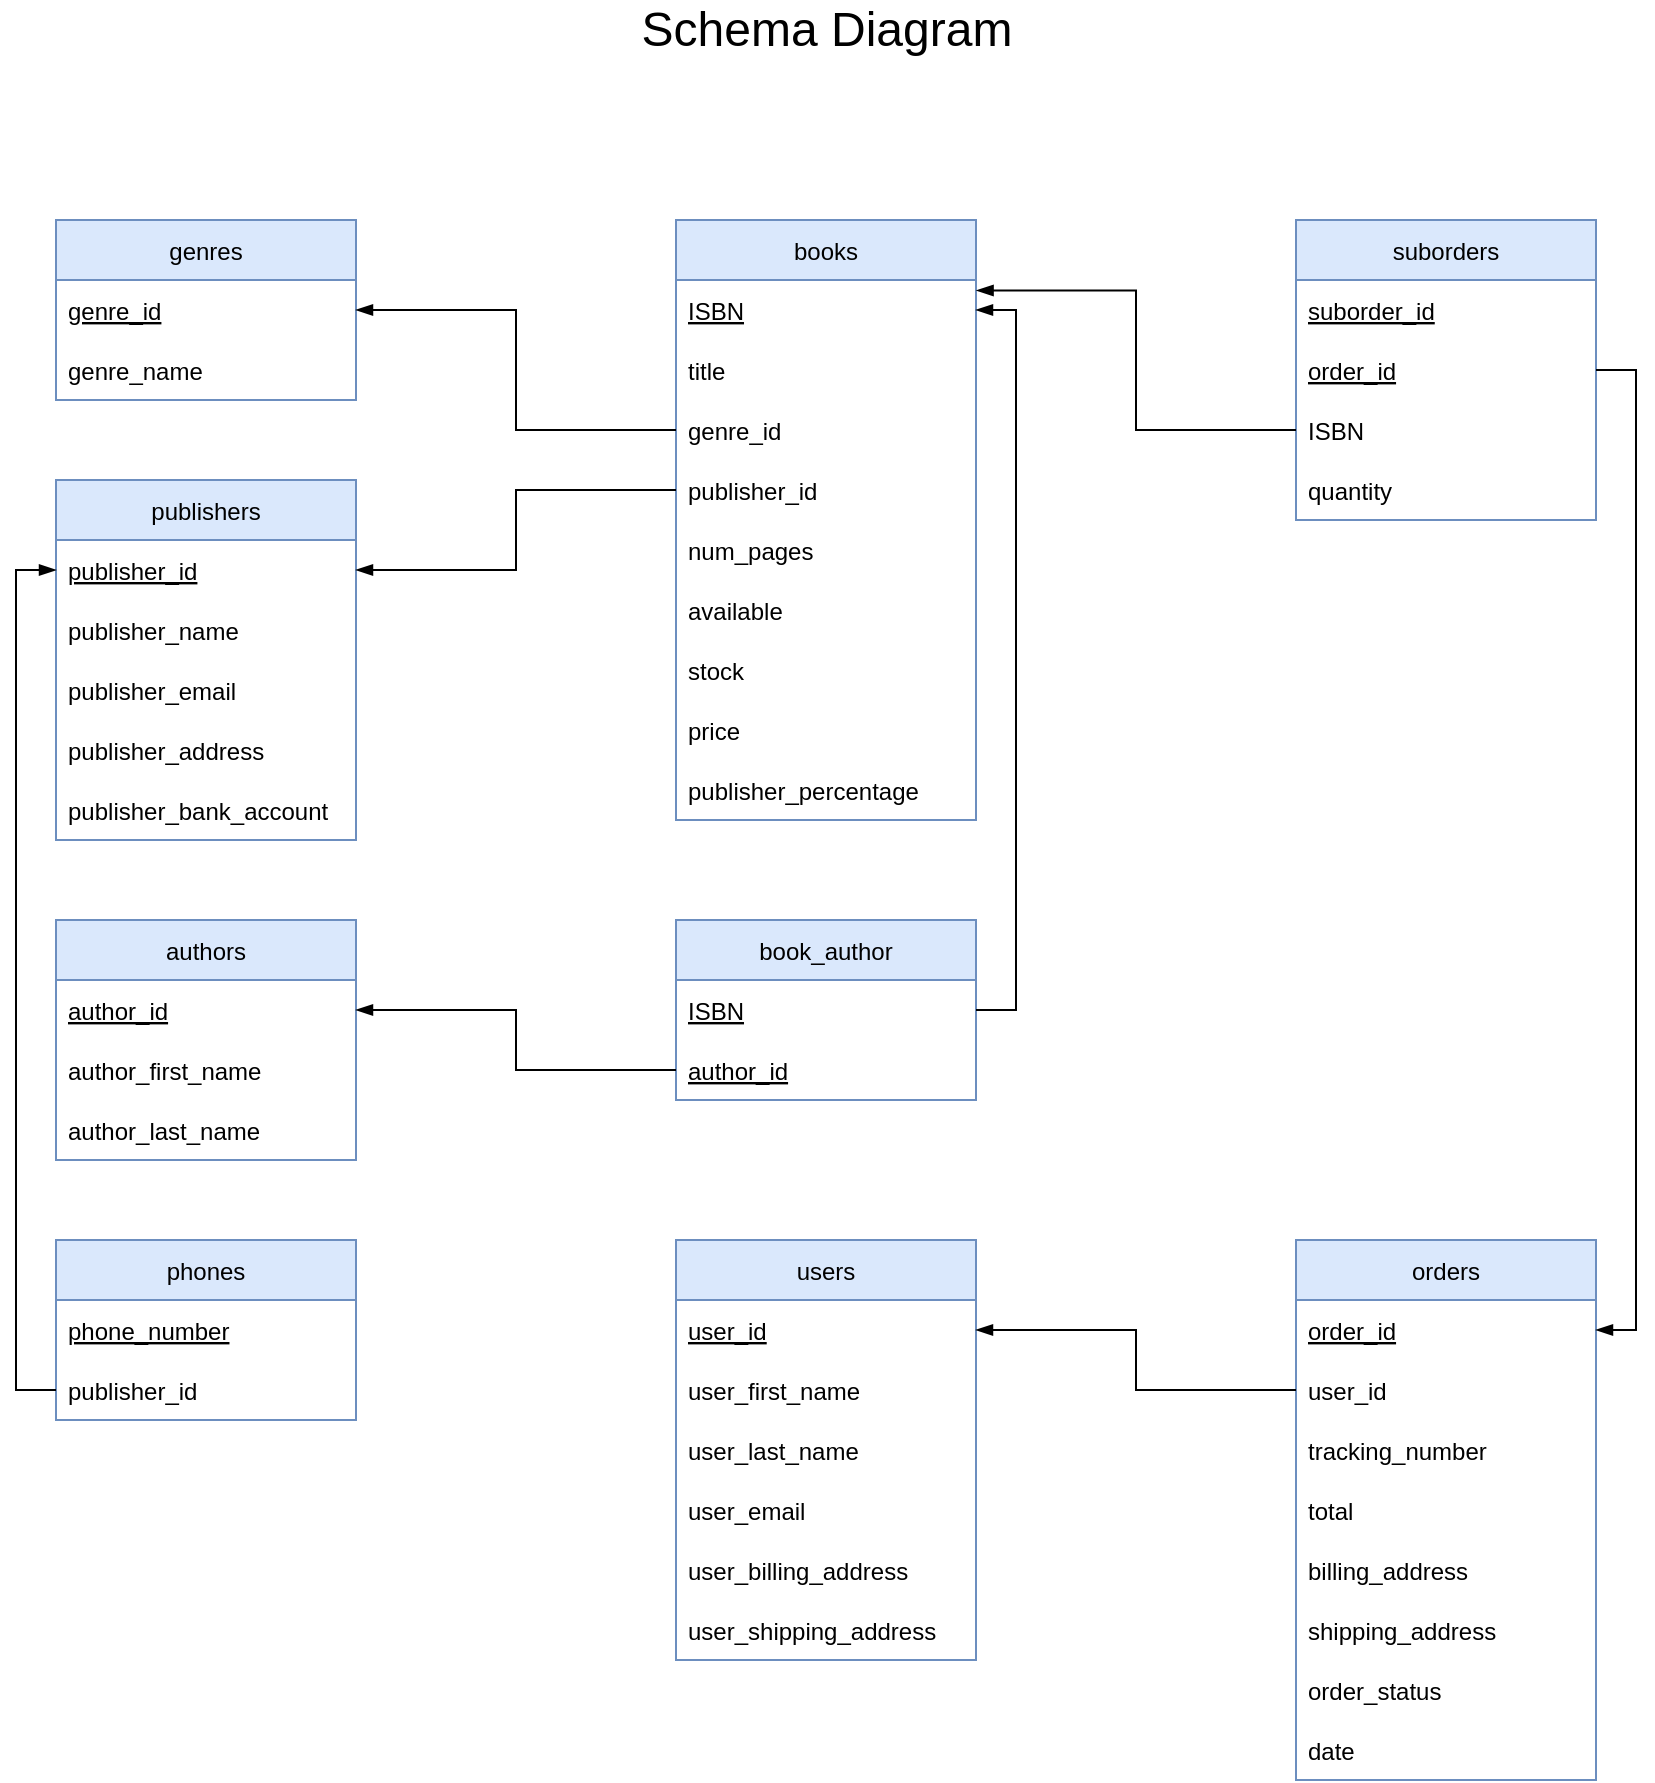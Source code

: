 <mxfile version="15.9.1" type="device"><diagram id="KWHQZY4JBIm_WI8V8k5n" name="Page-1"><mxGraphModel dx="1778" dy="940" grid="1" gridSize="10" guides="1" tooltips="1" connect="1" arrows="1" fold="1" page="1" pageScale="1" pageWidth="850" pageHeight="1100" math="0" shadow="0"><root><mxCell id="0"/><mxCell id="1" parent="0"/><mxCell id="61TYHhG1_qldsdAuYE8Q-1" value="books" style="swimlane;fontStyle=0;childLayout=stackLayout;horizontal=1;startSize=30;horizontalStack=0;resizeParent=1;resizeParentMax=0;resizeLast=0;collapsible=1;marginBottom=0;fillColor=#dae8fc;strokeColor=#6c8ebf;" vertex="1" parent="1"><mxGeometry x="350" y="130" width="150" height="300" as="geometry"/></mxCell><mxCell id="61TYHhG1_qldsdAuYE8Q-2" value="ISBN" style="text;strokeColor=none;fillColor=none;align=left;verticalAlign=middle;spacingLeft=4;spacingRight=4;overflow=hidden;points=[[0,0.5],[1,0.5]];portConstraint=eastwest;rotatable=0;fontStyle=4" vertex="1" parent="61TYHhG1_qldsdAuYE8Q-1"><mxGeometry y="30" width="150" height="30" as="geometry"/></mxCell><mxCell id="61TYHhG1_qldsdAuYE8Q-3" value="title" style="text;strokeColor=none;fillColor=none;align=left;verticalAlign=middle;spacingLeft=4;spacingRight=4;overflow=hidden;points=[[0,0.5],[1,0.5]];portConstraint=eastwest;rotatable=0;" vertex="1" parent="61TYHhG1_qldsdAuYE8Q-1"><mxGeometry y="60" width="150" height="30" as="geometry"/></mxCell><mxCell id="61TYHhG1_qldsdAuYE8Q-78" value="genre_id" style="text;strokeColor=none;fillColor=none;align=left;verticalAlign=middle;spacingLeft=4;spacingRight=4;overflow=hidden;points=[[0,0.5],[1,0.5]];portConstraint=eastwest;rotatable=0;" vertex="1" parent="61TYHhG1_qldsdAuYE8Q-1"><mxGeometry y="90" width="150" height="30" as="geometry"/></mxCell><mxCell id="61TYHhG1_qldsdAuYE8Q-79" value="publisher_id" style="text;strokeColor=none;fillColor=none;align=left;verticalAlign=middle;spacingLeft=4;spacingRight=4;overflow=hidden;points=[[0,0.5],[1,0.5]];portConstraint=eastwest;rotatable=0;" vertex="1" parent="61TYHhG1_qldsdAuYE8Q-1"><mxGeometry y="120" width="150" height="30" as="geometry"/></mxCell><mxCell id="61TYHhG1_qldsdAuYE8Q-4" value="num_pages" style="text;strokeColor=none;fillColor=none;align=left;verticalAlign=middle;spacingLeft=4;spacingRight=4;overflow=hidden;points=[[0,0.5],[1,0.5]];portConstraint=eastwest;rotatable=0;" vertex="1" parent="61TYHhG1_qldsdAuYE8Q-1"><mxGeometry y="150" width="150" height="30" as="geometry"/></mxCell><mxCell id="61TYHhG1_qldsdAuYE8Q-129" value="available" style="text;strokeColor=none;fillColor=none;align=left;verticalAlign=middle;spacingLeft=4;spacingRight=4;overflow=hidden;points=[[0,0.5],[1,0.5]];portConstraint=eastwest;rotatable=0;" vertex="1" parent="61TYHhG1_qldsdAuYE8Q-1"><mxGeometry y="180" width="150" height="30" as="geometry"/></mxCell><mxCell id="61TYHhG1_qldsdAuYE8Q-5" value="stock" style="text;strokeColor=none;fillColor=none;align=left;verticalAlign=middle;spacingLeft=4;spacingRight=4;overflow=hidden;points=[[0,0.5],[1,0.5]];portConstraint=eastwest;rotatable=0;" vertex="1" parent="61TYHhG1_qldsdAuYE8Q-1"><mxGeometry y="210" width="150" height="30" as="geometry"/></mxCell><mxCell id="61TYHhG1_qldsdAuYE8Q-6" value="price" style="text;strokeColor=none;fillColor=none;align=left;verticalAlign=middle;spacingLeft=4;spacingRight=4;overflow=hidden;points=[[0,0.5],[1,0.5]];portConstraint=eastwest;rotatable=0;" vertex="1" parent="61TYHhG1_qldsdAuYE8Q-1"><mxGeometry y="240" width="150" height="30" as="geometry"/></mxCell><mxCell id="61TYHhG1_qldsdAuYE8Q-7" value="publisher_percentage" style="text;strokeColor=none;fillColor=none;align=left;verticalAlign=middle;spacingLeft=4;spacingRight=4;overflow=hidden;points=[[0,0.5],[1,0.5]];portConstraint=eastwest;rotatable=0;" vertex="1" parent="61TYHhG1_qldsdAuYE8Q-1"><mxGeometry y="270" width="150" height="30" as="geometry"/></mxCell><mxCell id="61TYHhG1_qldsdAuYE8Q-8" value="genres" style="swimlane;fontStyle=0;childLayout=stackLayout;horizontal=1;startSize=30;horizontalStack=0;resizeParent=1;resizeParentMax=0;resizeLast=0;collapsible=1;marginBottom=0;fillColor=#dae8fc;strokeColor=#6c8ebf;" vertex="1" parent="1"><mxGeometry x="40" y="130" width="150" height="90" as="geometry"/></mxCell><mxCell id="61TYHhG1_qldsdAuYE8Q-9" value="genre_id" style="text;strokeColor=none;fillColor=none;align=left;verticalAlign=middle;spacingLeft=4;spacingRight=4;overflow=hidden;points=[[0,0.5],[1,0.5]];portConstraint=eastwest;rotatable=0;fontStyle=4" vertex="1" parent="61TYHhG1_qldsdAuYE8Q-8"><mxGeometry y="30" width="150" height="30" as="geometry"/></mxCell><mxCell id="61TYHhG1_qldsdAuYE8Q-10" value="genre_name" style="text;strokeColor=none;fillColor=none;align=left;verticalAlign=middle;spacingLeft=4;spacingRight=4;overflow=hidden;points=[[0,0.5],[1,0.5]];portConstraint=eastwest;rotatable=0;" vertex="1" parent="61TYHhG1_qldsdAuYE8Q-8"><mxGeometry y="60" width="150" height="30" as="geometry"/></mxCell><mxCell id="61TYHhG1_qldsdAuYE8Q-11" value="authors" style="swimlane;fontStyle=0;childLayout=stackLayout;horizontal=1;startSize=30;horizontalStack=0;resizeParent=1;resizeParentMax=0;resizeLast=0;collapsible=1;marginBottom=0;fillColor=#dae8fc;strokeColor=#6c8ebf;" vertex="1" parent="1"><mxGeometry x="40" y="480" width="150" height="120" as="geometry"/></mxCell><mxCell id="61TYHhG1_qldsdAuYE8Q-12" value="author_id" style="text;strokeColor=none;fillColor=none;align=left;verticalAlign=middle;spacingLeft=4;spacingRight=4;overflow=hidden;points=[[0,0.5],[1,0.5]];portConstraint=eastwest;rotatable=0;fontStyle=4" vertex="1" parent="61TYHhG1_qldsdAuYE8Q-11"><mxGeometry y="30" width="150" height="30" as="geometry"/></mxCell><mxCell id="61TYHhG1_qldsdAuYE8Q-13" value="author_first_name" style="text;strokeColor=none;fillColor=none;align=left;verticalAlign=middle;spacingLeft=4;spacingRight=4;overflow=hidden;points=[[0,0.5],[1,0.5]];portConstraint=eastwest;rotatable=0;" vertex="1" parent="61TYHhG1_qldsdAuYE8Q-11"><mxGeometry y="60" width="150" height="30" as="geometry"/></mxCell><mxCell id="61TYHhG1_qldsdAuYE8Q-14" value="author_last_name" style="text;strokeColor=none;fillColor=none;align=left;verticalAlign=middle;spacingLeft=4;spacingRight=4;overflow=hidden;points=[[0,0.5],[1,0.5]];portConstraint=eastwest;rotatable=0;" vertex="1" parent="61TYHhG1_qldsdAuYE8Q-11"><mxGeometry y="90" width="150" height="30" as="geometry"/></mxCell><mxCell id="61TYHhG1_qldsdAuYE8Q-15" value="publishers" style="swimlane;fontStyle=0;childLayout=stackLayout;horizontal=1;startSize=30;horizontalStack=0;resizeParent=1;resizeParentMax=0;resizeLast=0;collapsible=1;marginBottom=0;fillColor=#dae8fc;strokeColor=#6c8ebf;" vertex="1" parent="1"><mxGeometry x="40" y="260" width="150" height="180" as="geometry"/></mxCell><mxCell id="61TYHhG1_qldsdAuYE8Q-16" value="publisher_id" style="text;strokeColor=none;fillColor=none;align=left;verticalAlign=middle;spacingLeft=4;spacingRight=4;overflow=hidden;points=[[0,0.5],[1,0.5]];portConstraint=eastwest;rotatable=0;fontStyle=4" vertex="1" parent="61TYHhG1_qldsdAuYE8Q-15"><mxGeometry y="30" width="150" height="30" as="geometry"/></mxCell><mxCell id="61TYHhG1_qldsdAuYE8Q-17" value="publisher_name" style="text;strokeColor=none;fillColor=none;align=left;verticalAlign=middle;spacingLeft=4;spacingRight=4;overflow=hidden;points=[[0,0.5],[1,0.5]];portConstraint=eastwest;rotatable=0;" vertex="1" parent="61TYHhG1_qldsdAuYE8Q-15"><mxGeometry y="60" width="150" height="30" as="geometry"/></mxCell><mxCell id="61TYHhG1_qldsdAuYE8Q-18" value="publisher_email" style="text;strokeColor=none;fillColor=none;align=left;verticalAlign=middle;spacingLeft=4;spacingRight=4;overflow=hidden;points=[[0,0.5],[1,0.5]];portConstraint=eastwest;rotatable=0;" vertex="1" parent="61TYHhG1_qldsdAuYE8Q-15"><mxGeometry y="90" width="150" height="30" as="geometry"/></mxCell><mxCell id="61TYHhG1_qldsdAuYE8Q-19" value="publisher_address" style="text;strokeColor=none;fillColor=none;align=left;verticalAlign=middle;spacingLeft=4;spacingRight=4;overflow=hidden;points=[[0,0.5],[1,0.5]];portConstraint=eastwest;rotatable=0;" vertex="1" parent="61TYHhG1_qldsdAuYE8Q-15"><mxGeometry y="120" width="150" height="30" as="geometry"/></mxCell><mxCell id="61TYHhG1_qldsdAuYE8Q-20" value="publisher_bank_account" style="text;strokeColor=none;fillColor=none;align=left;verticalAlign=middle;spacingLeft=4;spacingRight=4;overflow=hidden;points=[[0,0.5],[1,0.5]];portConstraint=eastwest;rotatable=0;" vertex="1" parent="61TYHhG1_qldsdAuYE8Q-15"><mxGeometry y="150" width="150" height="30" as="geometry"/></mxCell><mxCell id="61TYHhG1_qldsdAuYE8Q-21" value="phones" style="swimlane;fontStyle=0;childLayout=stackLayout;horizontal=1;startSize=30;horizontalStack=0;resizeParent=1;resizeParentMax=0;resizeLast=0;collapsible=1;marginBottom=0;fillColor=#dae8fc;strokeColor=#6c8ebf;" vertex="1" parent="1"><mxGeometry x="40" y="640" width="150" height="90" as="geometry"/></mxCell><mxCell id="61TYHhG1_qldsdAuYE8Q-22" value="phone_number" style="text;strokeColor=none;fillColor=none;align=left;verticalAlign=middle;spacingLeft=4;spacingRight=4;overflow=hidden;points=[[0,0.5],[1,0.5]];portConstraint=eastwest;rotatable=0;fontStyle=4" vertex="1" parent="61TYHhG1_qldsdAuYE8Q-21"><mxGeometry y="30" width="150" height="30" as="geometry"/></mxCell><mxCell id="61TYHhG1_qldsdAuYE8Q-80" value="publisher_id" style="text;strokeColor=none;fillColor=none;align=left;verticalAlign=middle;spacingLeft=4;spacingRight=4;overflow=hidden;points=[[0,0.5],[1,0.5]];portConstraint=eastwest;rotatable=0;fontStyle=0" vertex="1" parent="61TYHhG1_qldsdAuYE8Q-21"><mxGeometry y="60" width="150" height="30" as="geometry"/></mxCell><mxCell id="61TYHhG1_qldsdAuYE8Q-23" value="suborders" style="swimlane;fontStyle=0;childLayout=stackLayout;horizontal=1;startSize=30;horizontalStack=0;resizeParent=1;resizeParentMax=0;resizeLast=0;collapsible=1;marginBottom=0;fillColor=#dae8fc;strokeColor=#6c8ebf;" vertex="1" parent="1"><mxGeometry x="660" y="130" width="150" height="150" as="geometry"/></mxCell><mxCell id="61TYHhG1_qldsdAuYE8Q-24" value="suborder_id" style="text;strokeColor=none;fillColor=none;align=left;verticalAlign=middle;spacingLeft=4;spacingRight=4;overflow=hidden;points=[[0,0.5],[1,0.5]];portConstraint=eastwest;rotatable=0;fontStyle=4" vertex="1" parent="61TYHhG1_qldsdAuYE8Q-23"><mxGeometry y="30" width="150" height="30" as="geometry"/></mxCell><mxCell id="61TYHhG1_qldsdAuYE8Q-82" value="order_id" style="text;strokeColor=none;fillColor=none;align=left;verticalAlign=middle;spacingLeft=4;spacingRight=4;overflow=hidden;points=[[0,0.5],[1,0.5]];portConstraint=eastwest;rotatable=0;fontStyle=4" vertex="1" parent="61TYHhG1_qldsdAuYE8Q-23"><mxGeometry y="60" width="150" height="30" as="geometry"/></mxCell><mxCell id="61TYHhG1_qldsdAuYE8Q-83" value="ISBN" style="text;strokeColor=none;fillColor=none;align=left;verticalAlign=middle;spacingLeft=4;spacingRight=4;overflow=hidden;points=[[0,0.5],[1,0.5]];portConstraint=eastwest;rotatable=0;fontStyle=0" vertex="1" parent="61TYHhG1_qldsdAuYE8Q-23"><mxGeometry y="90" width="150" height="30" as="geometry"/></mxCell><mxCell id="61TYHhG1_qldsdAuYE8Q-25" value="quantity" style="text;strokeColor=none;fillColor=none;align=left;verticalAlign=middle;spacingLeft=4;spacingRight=4;overflow=hidden;points=[[0,0.5],[1,0.5]];portConstraint=eastwest;rotatable=0;" vertex="1" parent="61TYHhG1_qldsdAuYE8Q-23"><mxGeometry y="120" width="150" height="30" as="geometry"/></mxCell><mxCell id="61TYHhG1_qldsdAuYE8Q-26" value="orders" style="swimlane;fontStyle=0;childLayout=stackLayout;horizontal=1;startSize=30;horizontalStack=0;resizeParent=1;resizeParentMax=0;resizeLast=0;collapsible=1;marginBottom=0;fillColor=#dae8fc;strokeColor=#6c8ebf;" vertex="1" parent="1"><mxGeometry x="660" y="640" width="150" height="270" as="geometry"/></mxCell><mxCell id="61TYHhG1_qldsdAuYE8Q-27" value="order_id" style="text;strokeColor=none;fillColor=none;align=left;verticalAlign=middle;spacingLeft=4;spacingRight=4;overflow=hidden;points=[[0,0.5],[1,0.5]];portConstraint=eastwest;rotatable=0;fontStyle=4" vertex="1" parent="61TYHhG1_qldsdAuYE8Q-26"><mxGeometry y="30" width="150" height="30" as="geometry"/></mxCell><mxCell id="61TYHhG1_qldsdAuYE8Q-81" value="user_id" style="text;strokeColor=none;fillColor=none;align=left;verticalAlign=middle;spacingLeft=4;spacingRight=4;overflow=hidden;points=[[0,0.5],[1,0.5]];portConstraint=eastwest;rotatable=0;fontStyle=0" vertex="1" parent="61TYHhG1_qldsdAuYE8Q-26"><mxGeometry y="60" width="150" height="30" as="geometry"/></mxCell><mxCell id="61TYHhG1_qldsdAuYE8Q-28" value="tracking_number" style="text;strokeColor=none;fillColor=none;align=left;verticalAlign=middle;spacingLeft=4;spacingRight=4;overflow=hidden;points=[[0,0.5],[1,0.5]];portConstraint=eastwest;rotatable=0;" vertex="1" parent="61TYHhG1_qldsdAuYE8Q-26"><mxGeometry y="90" width="150" height="30" as="geometry"/></mxCell><mxCell id="61TYHhG1_qldsdAuYE8Q-29" value="total" style="text;strokeColor=none;fillColor=none;align=left;verticalAlign=middle;spacingLeft=4;spacingRight=4;overflow=hidden;points=[[0,0.5],[1,0.5]];portConstraint=eastwest;rotatable=0;" vertex="1" parent="61TYHhG1_qldsdAuYE8Q-26"><mxGeometry y="120" width="150" height="30" as="geometry"/></mxCell><mxCell id="61TYHhG1_qldsdAuYE8Q-30" value="billing_address" style="text;strokeColor=none;fillColor=none;align=left;verticalAlign=middle;spacingLeft=4;spacingRight=4;overflow=hidden;points=[[0,0.5],[1,0.5]];portConstraint=eastwest;rotatable=0;" vertex="1" parent="61TYHhG1_qldsdAuYE8Q-26"><mxGeometry y="150" width="150" height="30" as="geometry"/></mxCell><mxCell id="61TYHhG1_qldsdAuYE8Q-31" value="shipping_address" style="text;strokeColor=none;fillColor=none;align=left;verticalAlign=middle;spacingLeft=4;spacingRight=4;overflow=hidden;points=[[0,0.5],[1,0.5]];portConstraint=eastwest;rotatable=0;" vertex="1" parent="61TYHhG1_qldsdAuYE8Q-26"><mxGeometry y="180" width="150" height="30" as="geometry"/></mxCell><mxCell id="61TYHhG1_qldsdAuYE8Q-32" value="order_status" style="text;strokeColor=none;fillColor=none;align=left;verticalAlign=middle;spacingLeft=4;spacingRight=4;overflow=hidden;points=[[0,0.5],[1,0.5]];portConstraint=eastwest;rotatable=0;" vertex="1" parent="61TYHhG1_qldsdAuYE8Q-26"><mxGeometry y="210" width="150" height="30" as="geometry"/></mxCell><mxCell id="61TYHhG1_qldsdAuYE8Q-33" value="date" style="text;strokeColor=none;fillColor=none;align=left;verticalAlign=middle;spacingLeft=4;spacingRight=4;overflow=hidden;points=[[0,0.5],[1,0.5]];portConstraint=eastwest;rotatable=0;" vertex="1" parent="61TYHhG1_qldsdAuYE8Q-26"><mxGeometry y="240" width="150" height="30" as="geometry"/></mxCell><mxCell id="61TYHhG1_qldsdAuYE8Q-34" value="users" style="swimlane;fontStyle=0;childLayout=stackLayout;horizontal=1;startSize=30;horizontalStack=0;resizeParent=1;resizeParentMax=0;resizeLast=0;collapsible=1;marginBottom=0;fillColor=#dae8fc;strokeColor=#6c8ebf;" vertex="1" parent="1"><mxGeometry x="350" y="640" width="150" height="210" as="geometry"/></mxCell><mxCell id="61TYHhG1_qldsdAuYE8Q-35" value="user_id" style="text;strokeColor=none;fillColor=none;align=left;verticalAlign=middle;spacingLeft=4;spacingRight=4;overflow=hidden;points=[[0,0.5],[1,0.5]];portConstraint=eastwest;rotatable=0;fontStyle=4" vertex="1" parent="61TYHhG1_qldsdAuYE8Q-34"><mxGeometry y="30" width="150" height="30" as="geometry"/></mxCell><mxCell id="61TYHhG1_qldsdAuYE8Q-36" value="user_first_name" style="text;strokeColor=none;fillColor=none;align=left;verticalAlign=middle;spacingLeft=4;spacingRight=4;overflow=hidden;points=[[0,0.5],[1,0.5]];portConstraint=eastwest;rotatable=0;" vertex="1" parent="61TYHhG1_qldsdAuYE8Q-34"><mxGeometry y="60" width="150" height="30" as="geometry"/></mxCell><mxCell id="61TYHhG1_qldsdAuYE8Q-37" value="user_last_name" style="text;strokeColor=none;fillColor=none;align=left;verticalAlign=middle;spacingLeft=4;spacingRight=4;overflow=hidden;points=[[0,0.5],[1,0.5]];portConstraint=eastwest;rotatable=0;" vertex="1" parent="61TYHhG1_qldsdAuYE8Q-34"><mxGeometry y="90" width="150" height="30" as="geometry"/></mxCell><mxCell id="61TYHhG1_qldsdAuYE8Q-38" value="user_email" style="text;strokeColor=none;fillColor=none;align=left;verticalAlign=middle;spacingLeft=4;spacingRight=4;overflow=hidden;points=[[0,0.5],[1,0.5]];portConstraint=eastwest;rotatable=0;" vertex="1" parent="61TYHhG1_qldsdAuYE8Q-34"><mxGeometry y="120" width="150" height="30" as="geometry"/></mxCell><mxCell id="61TYHhG1_qldsdAuYE8Q-39" value="user_billing_address" style="text;strokeColor=none;fillColor=none;align=left;verticalAlign=middle;spacingLeft=4;spacingRight=4;overflow=hidden;points=[[0,0.5],[1,0.5]];portConstraint=eastwest;rotatable=0;" vertex="1" parent="61TYHhG1_qldsdAuYE8Q-34"><mxGeometry y="150" width="150" height="30" as="geometry"/></mxCell><mxCell id="61TYHhG1_qldsdAuYE8Q-40" value="user_shipping_address" style="text;strokeColor=none;fillColor=none;align=left;verticalAlign=middle;spacingLeft=4;spacingRight=4;overflow=hidden;points=[[0,0.5],[1,0.5]];portConstraint=eastwest;rotatable=0;" vertex="1" parent="61TYHhG1_qldsdAuYE8Q-34"><mxGeometry y="180" width="150" height="30" as="geometry"/></mxCell><mxCell id="61TYHhG1_qldsdAuYE8Q-76" value="&lt;font style=&quot;font-size: 24px&quot;&gt;Schema Diagram&lt;br&gt;&lt;/font&gt;" style="text;html=1;strokeColor=none;fillColor=none;align=center;verticalAlign=middle;whiteSpace=wrap;rounded=0;labelBackgroundColor=none;" vertex="1" parent="1"><mxGeometry x="308" y="20" width="235" height="30" as="geometry"/></mxCell><mxCell id="61TYHhG1_qldsdAuYE8Q-84" value="book_author" style="swimlane;fontStyle=0;childLayout=stackLayout;horizontal=1;startSize=30;horizontalStack=0;resizeParent=1;resizeParentMax=0;resizeLast=0;collapsible=1;marginBottom=0;fillColor=#dae8fc;strokeColor=#6c8ebf;" vertex="1" parent="1"><mxGeometry x="350" y="480" width="150" height="90" as="geometry"/></mxCell><mxCell id="61TYHhG1_qldsdAuYE8Q-87" value="ISBN" style="text;strokeColor=none;fillColor=none;align=left;verticalAlign=middle;spacingLeft=4;spacingRight=4;overflow=hidden;points=[[0,0.5],[1,0.5]];portConstraint=eastwest;rotatable=0;fontStyle=4" vertex="1" parent="61TYHhG1_qldsdAuYE8Q-84"><mxGeometry y="30" width="150" height="30" as="geometry"/></mxCell><mxCell id="61TYHhG1_qldsdAuYE8Q-85" value="author_id" style="text;strokeColor=none;fillColor=none;align=left;verticalAlign=middle;spacingLeft=4;spacingRight=4;overflow=hidden;points=[[0,0.5],[1,0.5]];portConstraint=eastwest;rotatable=0;fontStyle=4" vertex="1" parent="61TYHhG1_qldsdAuYE8Q-84"><mxGeometry y="60" width="150" height="30" as="geometry"/></mxCell><mxCell id="61TYHhG1_qldsdAuYE8Q-119" style="edgeStyle=orthogonalEdgeStyle;rounded=0;orthogonalLoop=1;jettySize=auto;html=1;exitX=0;exitY=0.5;exitDx=0;exitDy=0;entryX=1;entryY=0.5;entryDx=0;entryDy=0;fontSize=12;endArrow=blockThin;endFill=1;" edge="1" parent="1" source="61TYHhG1_qldsdAuYE8Q-78" target="61TYHhG1_qldsdAuYE8Q-9"><mxGeometry relative="1" as="geometry"/></mxCell><mxCell id="61TYHhG1_qldsdAuYE8Q-120" style="edgeStyle=orthogonalEdgeStyle;rounded=0;orthogonalLoop=1;jettySize=auto;html=1;exitX=0;exitY=0.5;exitDx=0;exitDy=0;entryX=1;entryY=0.5;entryDx=0;entryDy=0;fontSize=12;endArrow=blockThin;endFill=1;" edge="1" parent="1" source="61TYHhG1_qldsdAuYE8Q-79" target="61TYHhG1_qldsdAuYE8Q-16"><mxGeometry relative="1" as="geometry"/></mxCell><mxCell id="61TYHhG1_qldsdAuYE8Q-122" style="edgeStyle=orthogonalEdgeStyle;rounded=0;orthogonalLoop=1;jettySize=auto;html=1;exitX=0;exitY=0.5;exitDx=0;exitDy=0;entryX=0;entryY=0.5;entryDx=0;entryDy=0;fontSize=12;endArrow=blockThin;endFill=1;" edge="1" parent="1" source="61TYHhG1_qldsdAuYE8Q-80" target="61TYHhG1_qldsdAuYE8Q-16"><mxGeometry relative="1" as="geometry"/></mxCell><mxCell id="61TYHhG1_qldsdAuYE8Q-123" style="edgeStyle=orthogonalEdgeStyle;rounded=0;orthogonalLoop=1;jettySize=auto;html=1;exitX=0;exitY=0.5;exitDx=0;exitDy=0;entryX=1;entryY=0.5;entryDx=0;entryDy=0;fontSize=12;endArrow=blockThin;endFill=1;" edge="1" parent="1" source="61TYHhG1_qldsdAuYE8Q-85" target="61TYHhG1_qldsdAuYE8Q-12"><mxGeometry relative="1" as="geometry"/></mxCell><mxCell id="61TYHhG1_qldsdAuYE8Q-124" style="edgeStyle=orthogonalEdgeStyle;rounded=0;orthogonalLoop=1;jettySize=auto;html=1;exitX=0;exitY=0.5;exitDx=0;exitDy=0;entryX=1;entryY=0.5;entryDx=0;entryDy=0;fontSize=12;endArrow=blockThin;endFill=1;" edge="1" parent="1" source="61TYHhG1_qldsdAuYE8Q-81" target="61TYHhG1_qldsdAuYE8Q-35"><mxGeometry relative="1" as="geometry"/></mxCell><mxCell id="61TYHhG1_qldsdAuYE8Q-126" style="edgeStyle=orthogonalEdgeStyle;rounded=0;orthogonalLoop=1;jettySize=auto;html=1;entryX=1;entryY=0.5;entryDx=0;entryDy=0;fontSize=12;endArrow=blockThin;endFill=1;" edge="1" parent="1" source="61TYHhG1_qldsdAuYE8Q-82" target="61TYHhG1_qldsdAuYE8Q-27"><mxGeometry relative="1" as="geometry"><Array as="points"><mxPoint x="830" y="205"/><mxPoint x="830" y="685"/></Array></mxGeometry></mxCell><mxCell id="61TYHhG1_qldsdAuYE8Q-127" style="edgeStyle=orthogonalEdgeStyle;rounded=0;orthogonalLoop=1;jettySize=auto;html=1;exitX=1;exitY=0.5;exitDx=0;exitDy=0;entryX=1;entryY=0.5;entryDx=0;entryDy=0;fontSize=12;endArrow=blockThin;endFill=1;" edge="1" parent="1" source="61TYHhG1_qldsdAuYE8Q-87" target="61TYHhG1_qldsdAuYE8Q-2"><mxGeometry relative="1" as="geometry"/></mxCell><mxCell id="61TYHhG1_qldsdAuYE8Q-128" style="edgeStyle=orthogonalEdgeStyle;rounded=0;orthogonalLoop=1;jettySize=auto;html=1;exitX=0;exitY=0.5;exitDx=0;exitDy=0;entryX=1.002;entryY=0.174;entryDx=0;entryDy=0;entryPerimeter=0;fontSize=12;endArrow=blockThin;endFill=1;" edge="1" parent="1" source="61TYHhG1_qldsdAuYE8Q-83" target="61TYHhG1_qldsdAuYE8Q-2"><mxGeometry relative="1" as="geometry"/></mxCell></root></mxGraphModel></diagram></mxfile>